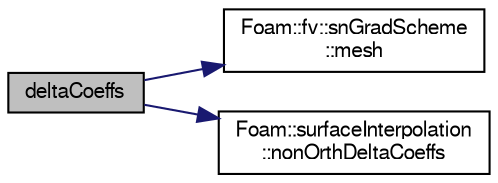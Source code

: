 digraph "deltaCoeffs"
{
  bgcolor="transparent";
  edge [fontname="FreeSans",fontsize="10",labelfontname="FreeSans",labelfontsize="10"];
  node [fontname="FreeSans",fontsize="10",shape=record];
  rankdir="LR";
  Node1 [label="deltaCoeffs",height=0.2,width=0.4,color="black", fillcolor="grey75", style="filled" fontcolor="black"];
  Node1 -> Node2 [color="midnightblue",fontsize="10",style="solid",fontname="FreeSans"];
  Node2 [label="Foam::fv::snGradScheme\l::mesh",height=0.2,width=0.4,color="black",URL="$a02294.html#a9687e6999ad5ae21072ec74623f049ff",tooltip="Return mesh reference. "];
  Node1 -> Node3 [color="midnightblue",fontsize="10",style="solid",fontname="FreeSans"];
  Node3 [label="Foam::surfaceInterpolation\l::nonOrthDeltaCoeffs",height=0.2,width=0.4,color="black",URL="$a02414.html#a1189a3afa05e8c494cffea22ca3ccef5",tooltip="Return reference to non-orthogonal cell-centre difference. "];
}
